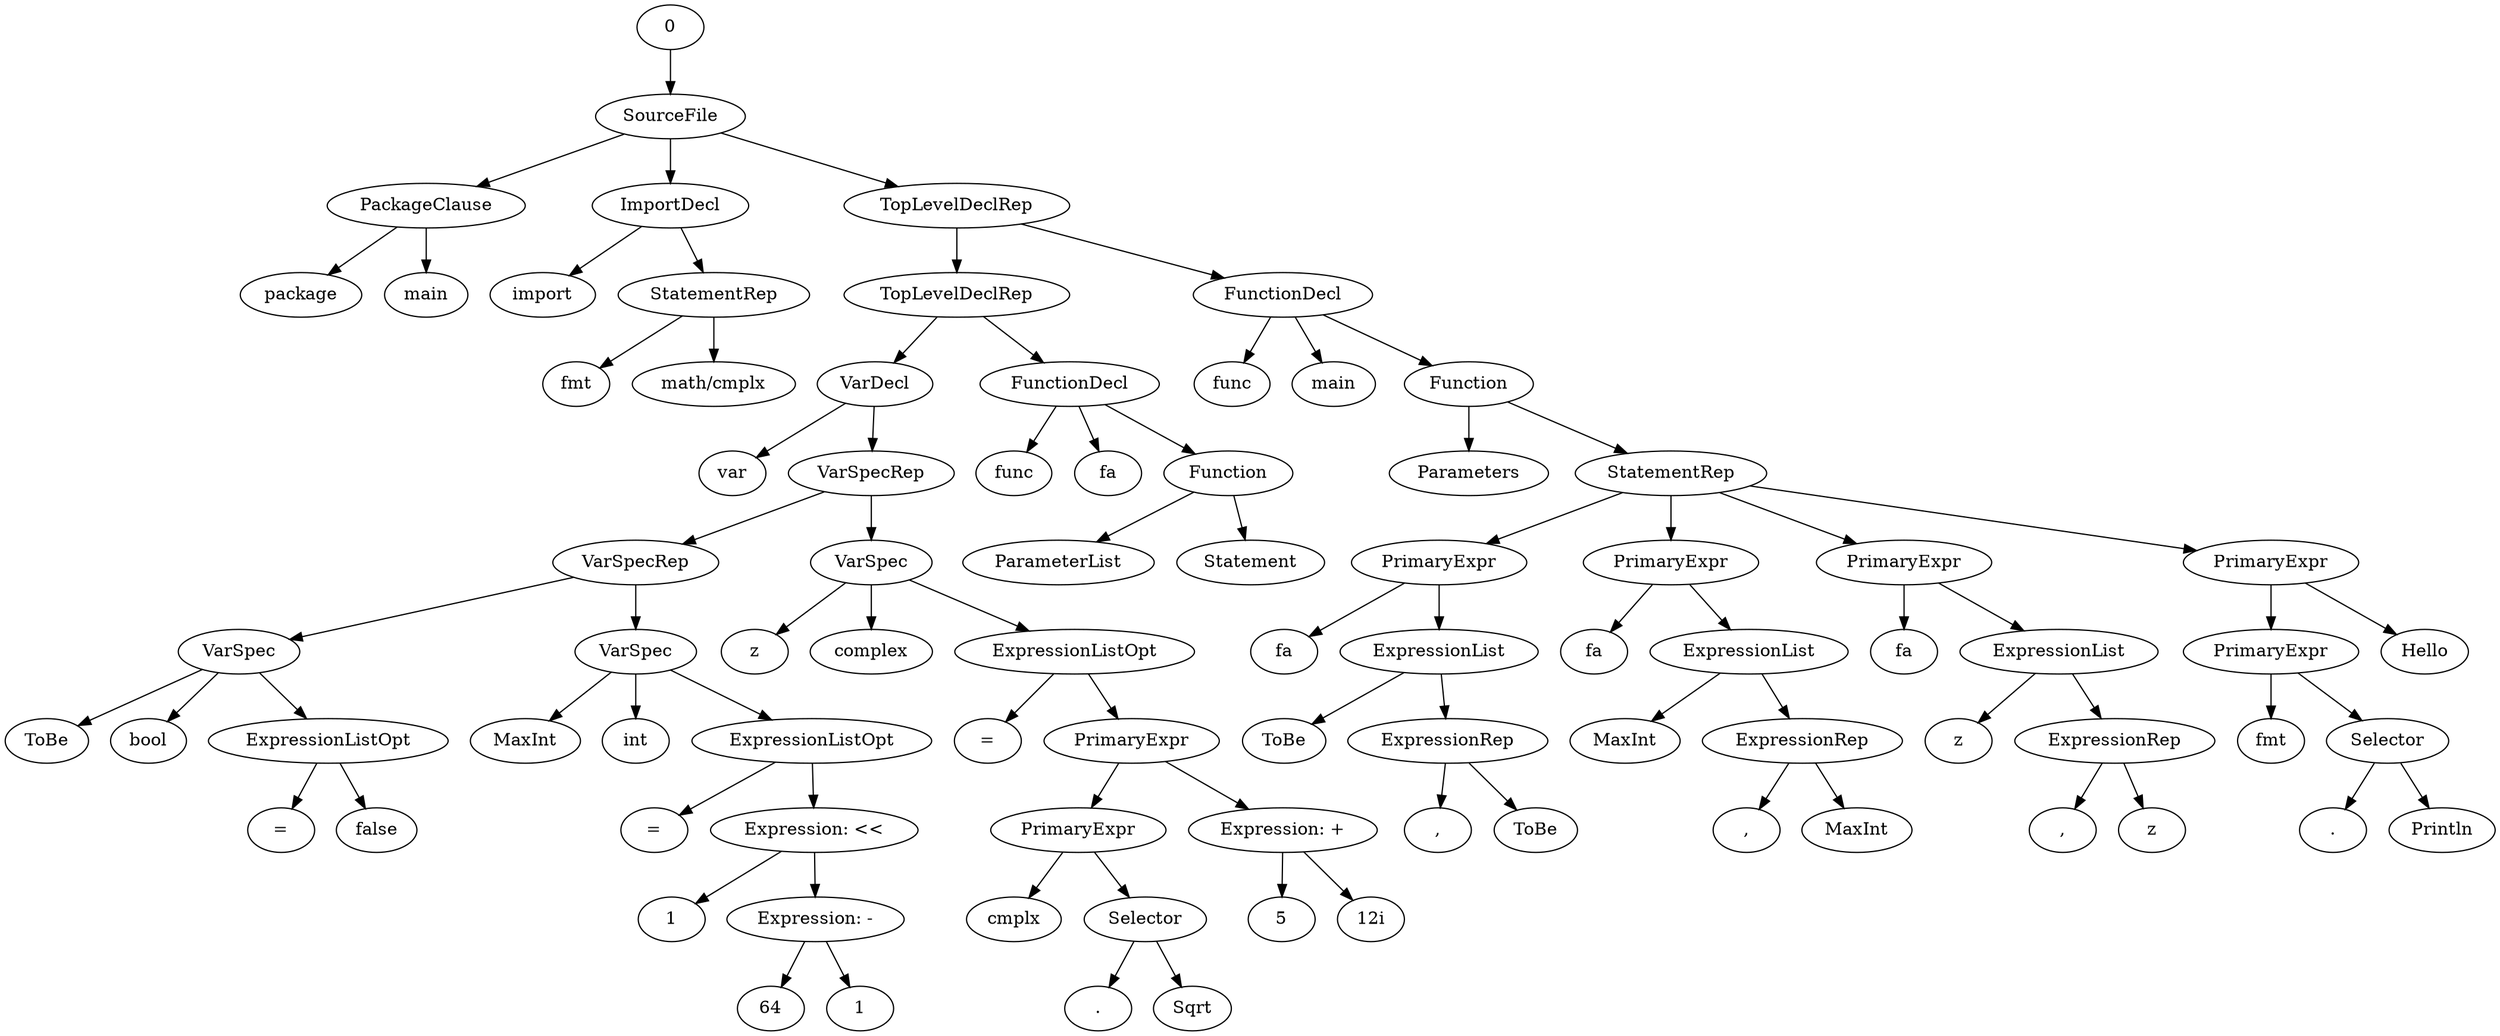 strict digraph G {
1 [label="SourceFile"];
0 -> 1;
2 [label="PackageClause"];
1 -> 2;
3 [label="package"];
2 -> 3;
5 [label="main"];
2 -> 5;
7 [label="ImportDecl"];
1 -> 7;
8 [label="import"];
7 -> 8;
9 [label="StatementRep"];
7 -> 9;
12 [label="fmt"];
9 -> 12;
15 [label="math/cmplx"];
9 -> 15;
16 [label="TopLevelDeclRep"];
1 -> 16;
17 [label="TopLevelDeclRep"];
16 -> 17;
21 [label="VarDecl"];
17 -> 21;
22 [label="var"];
21 -> 22;
23 [label="VarSpecRep"];
21 -> 23;
24 [label="VarSpecRep"];
23 -> 24;
26 [label="VarSpec"];
24 -> 26;
28 [label="ToBe"];
26 -> 28;
32 [label="bool"];
26 -> 32;
33 [label="ExpressionListOpt"];
26 -> 33;
34 [label="="];
33 -> 34;
41 [label="false"];
33 -> 41;
42 [label="VarSpec"];
24 -> 42;
44 [label="MaxInt"];
42 -> 44;
48 [label="int"];
42 -> 48;
49 [label="ExpressionListOpt"];
42 -> 49;
50 [label="="];
49 -> 50;
52 [label="Expression: <<"];
49 -> 52;
59 [label="1"];
52 -> 59;
60 [label="Expression: -"];
52 -> 60;
67 [label="64"];
60 -> 67;
74 [label="1"];
60 -> 74;
75 [label="VarSpec"];
23 -> 75;
77 [label="z"];
75 -> 77;
81 [label="complex"];
75 -> 81;
82 [label="ExpressionListOpt"];
75 -> 82;
83 [label="="];
82 -> 83;
87 [label="PrimaryExpr"];
82 -> 87;
88 [label="PrimaryExpr"];
87 -> 88;
92 [label="cmplx"];
88 -> 92;
93 [label="Selector"];
88 -> 93;
94 [label="."];
93 -> 94;
95 [label="Sqrt"];
93 -> 95;
99 [label="Expression: +"];
87 -> 99;
107 [label="5"];
99 -> 107;
114 [label="12i"];
99 -> 114;
116 [label="FunctionDecl"];
17 -> 116;
117 [label="func"];
116 -> 117;
119 [label="fa"];
116 -> 119;
120 [label="Function"];
116 -> 120;
124 [label="ParameterList"];
120 -> 124;
128 [label="Statement"];
120 -> 128;
130 [label="FunctionDecl"];
16 -> 130;
131 [label="func"];
130 -> 131;
133 [label="main"];
130 -> 133;
134 [label="Function"];
130 -> 134;
136 [label="Parameters"];
134 -> 136;
139 [label="StatementRep"];
134 -> 139;
145 [label="PrimaryExpr"];
139 -> 145;
149 [label="fa"];
145 -> 149;
152 [label="ExpressionList"];
145 -> 152;
158 [label="ToBe"];
152 -> 158;
159 [label="ExpressionRep"];
152 -> 159;
160 [label=","];
159 -> 160;
166 [label="ToBe"];
159 -> 166;
172 [label="PrimaryExpr"];
139 -> 172;
176 [label="fa"];
172 -> 176;
179 [label="ExpressionList"];
172 -> 179;
185 [label="MaxInt"];
179 -> 185;
186 [label="ExpressionRep"];
179 -> 186;
187 [label=","];
186 -> 187;
193 [label="MaxInt"];
186 -> 193;
199 [label="PrimaryExpr"];
139 -> 199;
203 [label="fa"];
199 -> 203;
206 [label="ExpressionList"];
199 -> 206;
212 [label="z"];
206 -> 212;
213 [label="ExpressionRep"];
206 -> 213;
214 [label=","];
213 -> 214;
220 [label="z"];
213 -> 220;
226 [label="PrimaryExpr"];
139 -> 226;
227 [label="PrimaryExpr"];
226 -> 227;
231 [label="fmt"];
227 -> 231;
232 [label="Selector"];
227 -> 232;
233 [label="."];
232 -> 233;
234 [label="Println"];
232 -> 234;
244 [label="Hello"];
226 -> 244;
}

